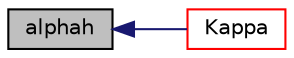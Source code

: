 digraph "alphah"
{
  bgcolor="transparent";
  edge [fontname="Helvetica",fontsize="10",labelfontname="Helvetica",labelfontsize="10"];
  node [fontname="Helvetica",fontsize="10",shape=record];
  rankdir="LR";
  Node39 [label="alphah",height=0.2,width=0.4,color="black", fillcolor="grey75", style="filled", fontcolor="black"];
  Node39 -> Node40 [dir="back",color="midnightblue",fontsize="10",style="solid",fontname="Helvetica"];
  Node40 [label="Kappa",height=0.2,width=0.4,color="red",URL="$a31561.html#a1cad1ced6861abf21d9b7fac5f08467a",tooltip="Thermal conductivity [W/mK]. "];
}
